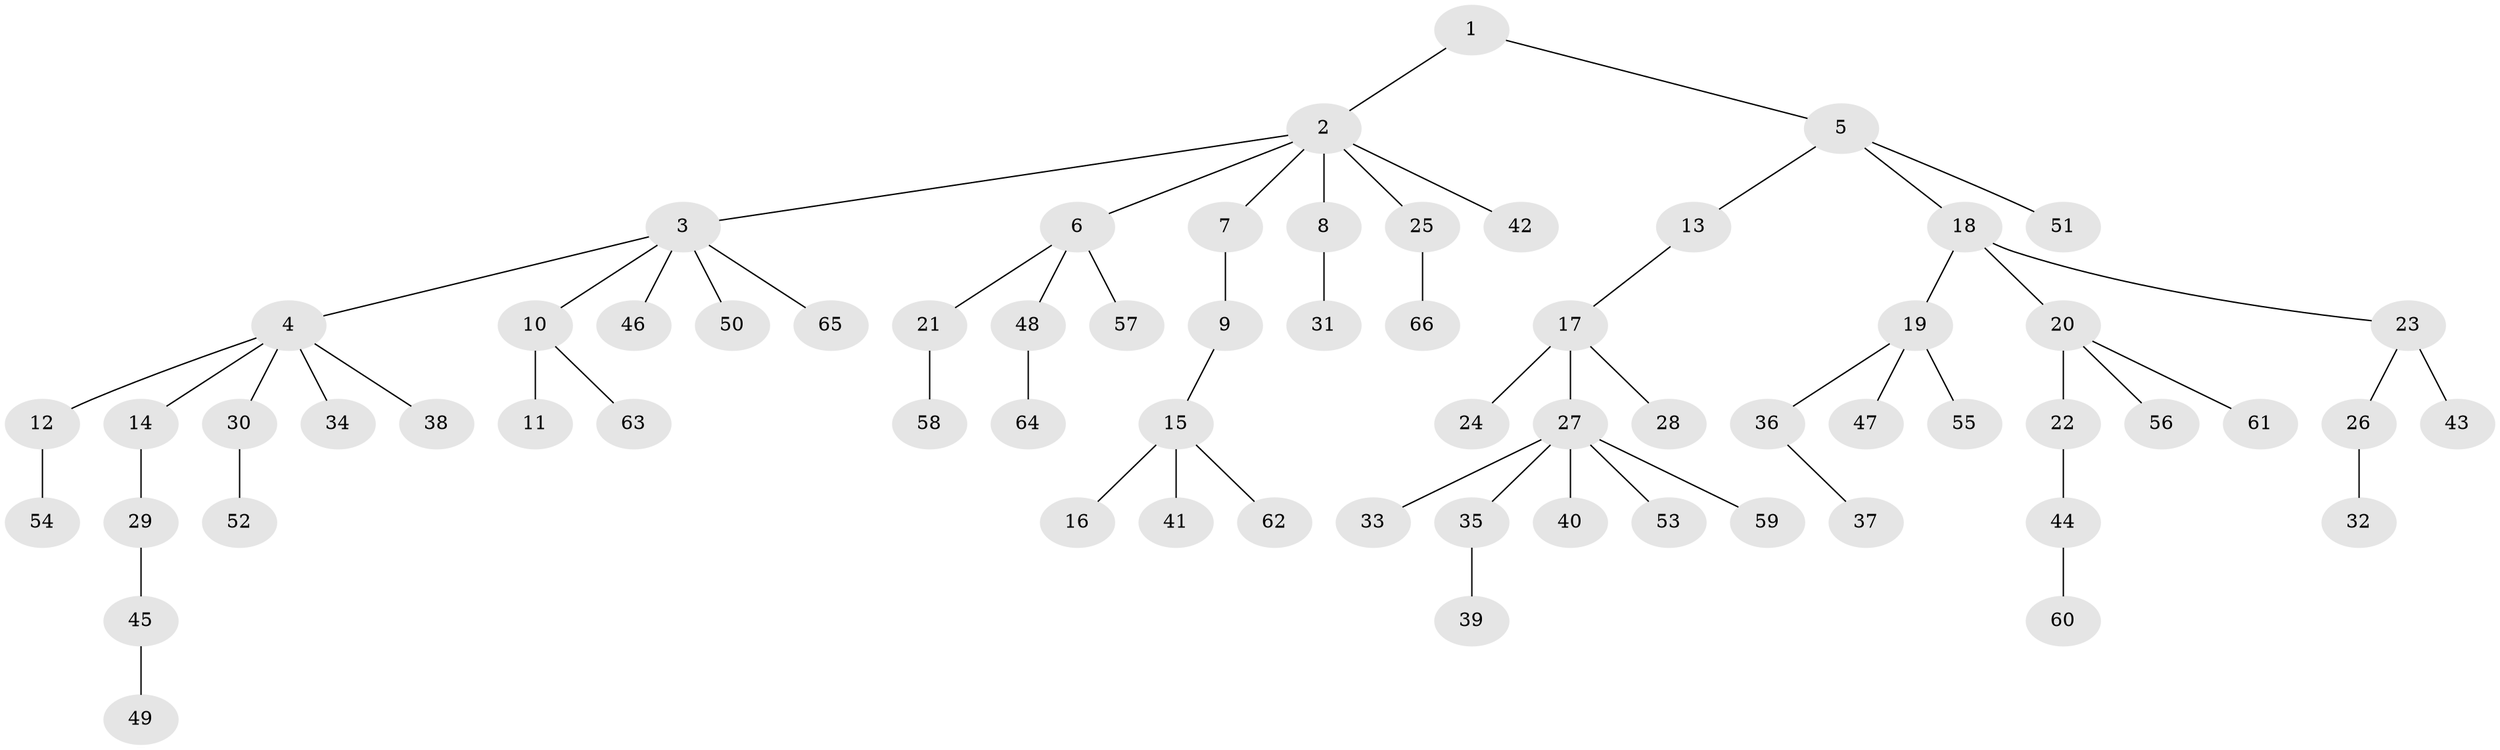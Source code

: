 // original degree distribution, {2: 0.29365079365079366, 8: 0.007936507936507936, 4: 0.047619047619047616, 7: 0.007936507936507936, 5: 0.023809523809523808, 3: 0.1349206349206349, 6: 0.015873015873015872, 1: 0.46825396825396826}
// Generated by graph-tools (version 1.1) at 2025/52/03/04/25 22:52:02]
// undirected, 66 vertices, 65 edges
graph export_dot {
  node [color=gray90,style=filled];
  1;
  2;
  3;
  4;
  5;
  6;
  7;
  8;
  9;
  10;
  11;
  12;
  13;
  14;
  15;
  16;
  17;
  18;
  19;
  20;
  21;
  22;
  23;
  24;
  25;
  26;
  27;
  28;
  29;
  30;
  31;
  32;
  33;
  34;
  35;
  36;
  37;
  38;
  39;
  40;
  41;
  42;
  43;
  44;
  45;
  46;
  47;
  48;
  49;
  50;
  51;
  52;
  53;
  54;
  55;
  56;
  57;
  58;
  59;
  60;
  61;
  62;
  63;
  64;
  65;
  66;
  1 -- 2 [weight=1.0];
  1 -- 5 [weight=1.0];
  2 -- 3 [weight=1.0];
  2 -- 6 [weight=1.0];
  2 -- 7 [weight=1.0];
  2 -- 8 [weight=1.0];
  2 -- 25 [weight=1.0];
  2 -- 42 [weight=1.0];
  3 -- 4 [weight=1.0];
  3 -- 10 [weight=1.0];
  3 -- 46 [weight=1.0];
  3 -- 50 [weight=1.0];
  3 -- 65 [weight=1.0];
  4 -- 12 [weight=1.0];
  4 -- 14 [weight=1.0];
  4 -- 30 [weight=1.0];
  4 -- 34 [weight=1.0];
  4 -- 38 [weight=1.0];
  5 -- 13 [weight=1.0];
  5 -- 18 [weight=1.0];
  5 -- 51 [weight=1.0];
  6 -- 21 [weight=1.0];
  6 -- 48 [weight=1.0];
  6 -- 57 [weight=1.0];
  7 -- 9 [weight=1.0];
  8 -- 31 [weight=1.0];
  9 -- 15 [weight=1.0];
  10 -- 11 [weight=1.0];
  10 -- 63 [weight=1.0];
  12 -- 54 [weight=1.0];
  13 -- 17 [weight=1.0];
  14 -- 29 [weight=1.0];
  15 -- 16 [weight=2.0];
  15 -- 41 [weight=1.0];
  15 -- 62 [weight=1.0];
  17 -- 24 [weight=2.0];
  17 -- 27 [weight=1.0];
  17 -- 28 [weight=1.0];
  18 -- 19 [weight=1.0];
  18 -- 20 [weight=2.0];
  18 -- 23 [weight=1.0];
  19 -- 36 [weight=1.0];
  19 -- 47 [weight=1.0];
  19 -- 55 [weight=1.0];
  20 -- 22 [weight=1.0];
  20 -- 56 [weight=1.0];
  20 -- 61 [weight=1.0];
  21 -- 58 [weight=2.0];
  22 -- 44 [weight=1.0];
  23 -- 26 [weight=1.0];
  23 -- 43 [weight=2.0];
  25 -- 66 [weight=1.0];
  26 -- 32 [weight=1.0];
  27 -- 33 [weight=1.0];
  27 -- 35 [weight=1.0];
  27 -- 40 [weight=2.0];
  27 -- 53 [weight=1.0];
  27 -- 59 [weight=1.0];
  29 -- 45 [weight=3.0];
  30 -- 52 [weight=1.0];
  35 -- 39 [weight=1.0];
  36 -- 37 [weight=1.0];
  44 -- 60 [weight=1.0];
  45 -- 49 [weight=1.0];
  48 -- 64 [weight=1.0];
}
